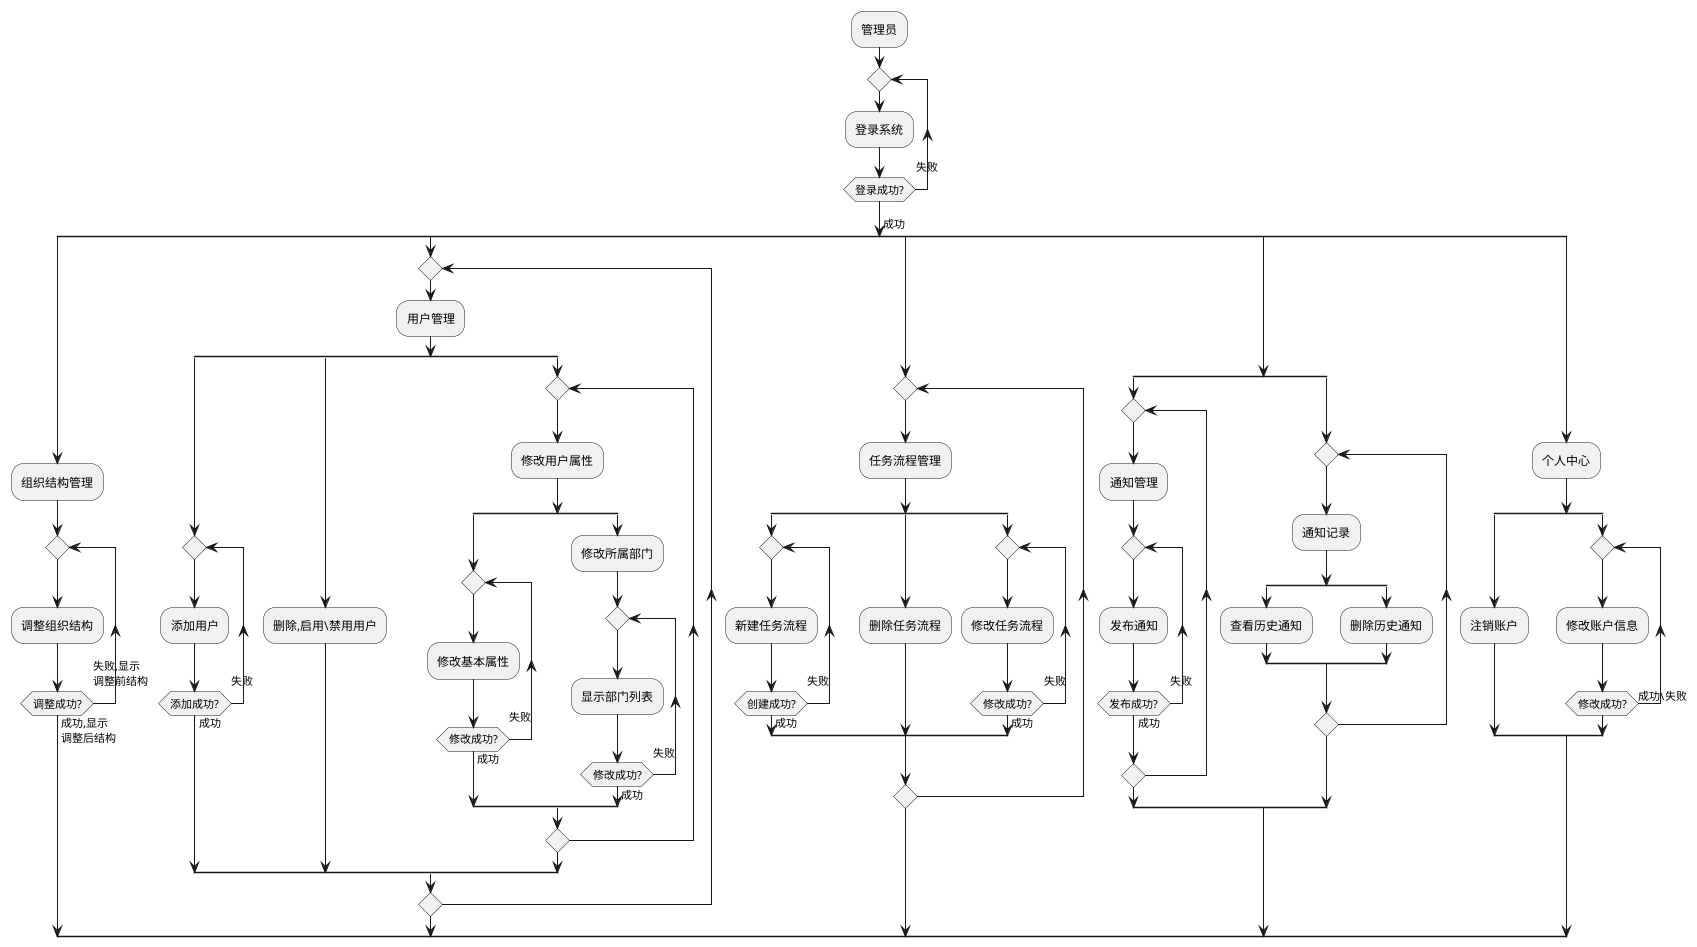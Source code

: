 @startuml
:管理员;
repeat
  :登录系统;
repeat while (登录成功?) is (失败\n) not (\n成功)
split
  :组织结构管理;
  repeat
    :调整组织结构;
  repeat while (调整成功?) is (失败,显示\n调整前结构\n) not (成功,显示\n调整后结构)
split again
  repeat
    :用户管理;
    split
      repeat 
        :添加用户;
      repeat while (添加成功?) is (失败\n) not (成功)
    split again
      :删除,启用\禁用用户;
    split again
      repeat
        :修改用户属性;
          split
            repeat
              :修改基本属性;
            repeat while (修改成功?) is (失败\n) not (成功)
          split again
            :修改所属部门;
            repeat 
              :显示部门列表;
            repeat while (修改成功?) is (失败\n) not (成功)
          end split
      repeat while
    end split
  repeat while
split again
  repeat 
    :任务流程管理;
    split
      repeat
        :新建任务流程;
      repeat while (创建成功?) is (失败\n) not (成功)
    split again
      :删除任务流程;
    split again
      repeat
        :修改任务流程;
      repeat while (修改成功?) is (失败\n) not (成功)
    end split
  repeat while
split again
  split
    repeat
      :通知管理;
      repeat
        :发布通知;
      repeat while (发布成功?) is (失败\n) not (成功)
    repeat while
  split again
    repeat
      :通知记录;
      split
        :查看历史通知;
      split again
        :删除历史通知;
      end split
    repeat while
  end split
split again
  :个人中心;
  split
    :注销账户;
  split again
    repeat
      :修改账户信息;
    repeat while (修改成功?) is (成功\失败)
  end split
end split
@enduml